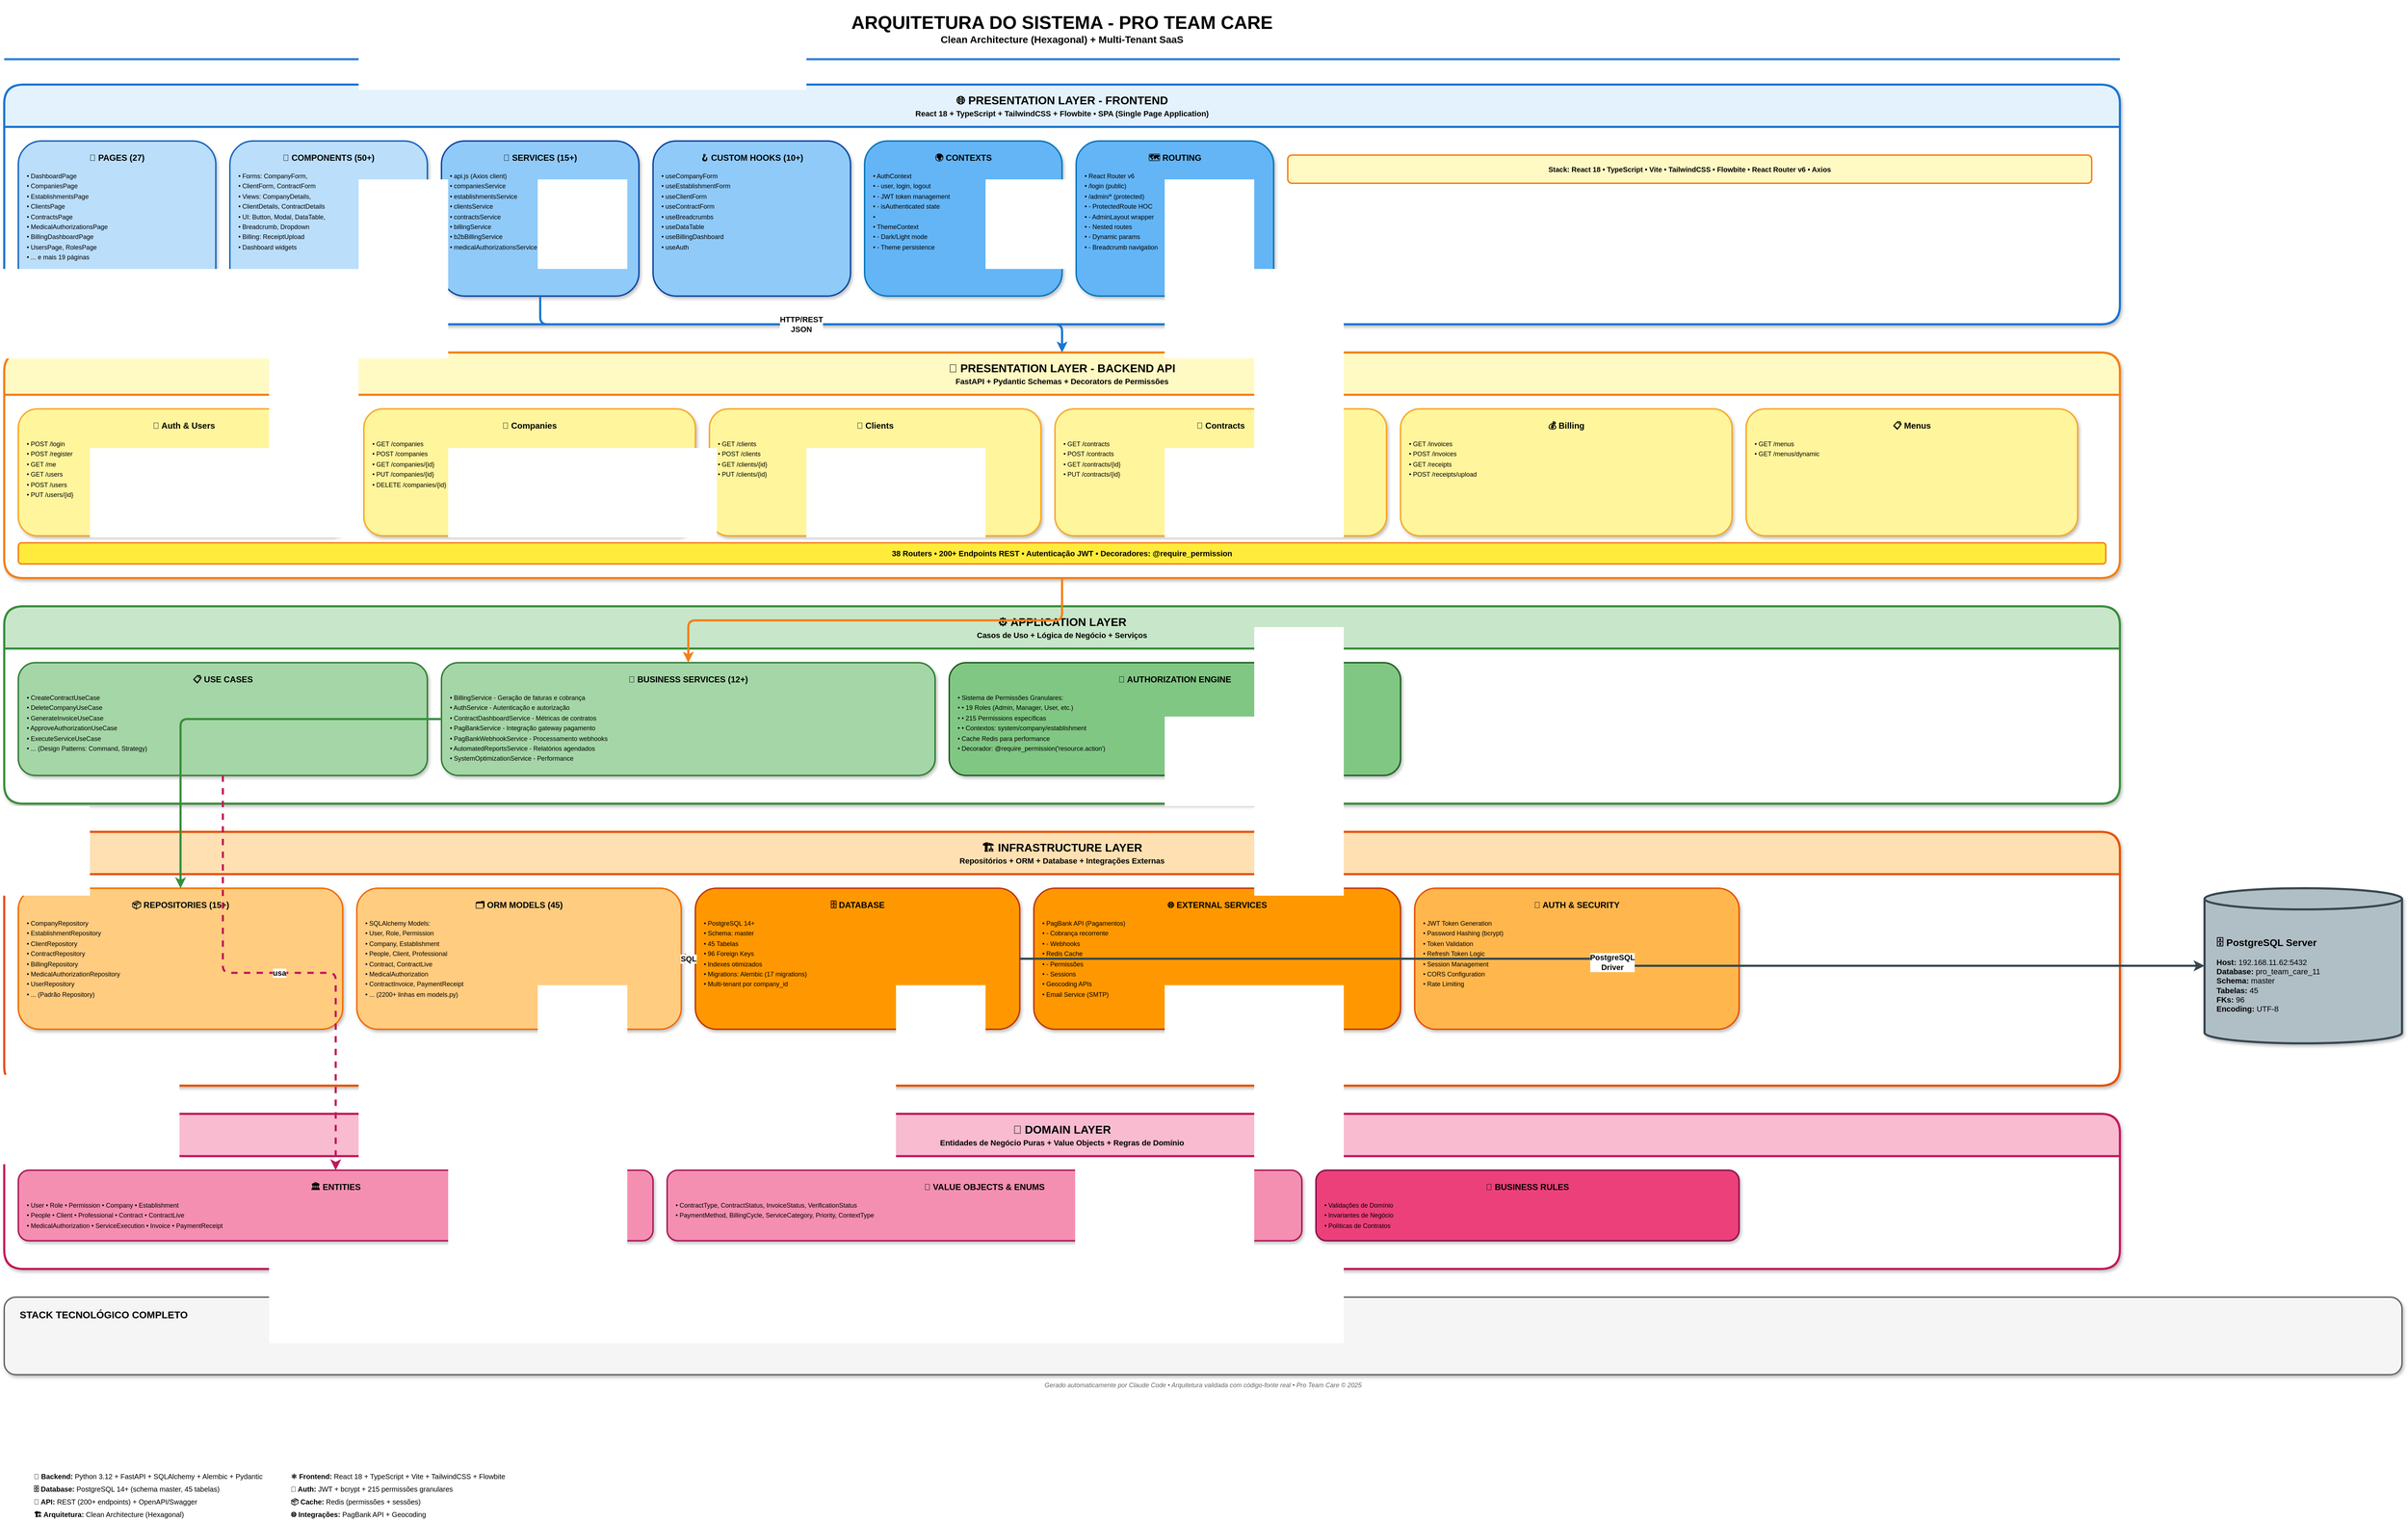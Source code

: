 <?xml version='1.0' encoding='utf-8'?>
<mxfile version="22.1.0" type="device">
  <diagram name="Arquitetura Clean Architecture" id="architecture-v2">
    <mxGraphModel dx="2000" dy="1400" grid="1" gridSize="10" guides="1" tooltips="1" connect="1" arrows="1" fold="1" page="1" pageScale="1" pageWidth="3200" pageHeight="2400" math="0" shadow="0" background="#FFFFFF">
      <root>
        <mxCell id="0" />
        <mxCell id="1" parent="0" />
        <mxCell id="main_title" value="&lt;b style='font-size:26px'&gt;ARQUITETURA DO SISTEMA - PRO TEAM CARE&lt;/b&gt;&lt;br/&gt;&lt;span style='font-size:14px'&gt;Clean Architecture (Hexagonal) + Multi-Tenant SaaS&lt;/span&gt;" style="text;html=1;strokeColor=none;fillColor=none;align=center;verticalAlign=middle;whiteSpace=wrap;rounded=0;fontStyle=1;" vertex="1" parent="1">
          <mxGeometry x="100" y="20" width="3000" height="80" as="geometry" />
        </mxCell>
        <mxCell id="separator" value="" style="line;strokeWidth=3;fillColor=none;strokeColor=#2D7FDE;" vertex="1" parent="1">
          <mxGeometry x="100" y="100" width="3000" height="8" as="geometry" />
        </mxCell>
        <mxCell id="layer_frontend" value="&lt;b style='font-size:16px'&gt;🌐 PRESENTATION LAYER - FRONTEND&lt;/b&gt;&lt;br/&gt;&lt;span style='font-size:11px'&gt;React 18 + TypeScript + TailwindCSS + Flowbite • SPA (Single Page Application)&lt;/span&gt;" style="swimlane;whiteSpace=wrap;html=1;fillColor=#E3F2FD;strokeColor=#1976D2;strokeWidth=3;rounded=1;shadow=1;fontStyle=1;fontSize=14;swimlaneFillColor=#FFFFFF;startSize=60;" vertex="1" parent="1">
          <mxGeometry x="100" y="140" width="3000" height="340" as="geometry" />
        </mxCell>
        <mxCell id="frontend_pages" value="&lt;b&gt;📄 PAGES (27)&lt;/b&gt;" style="rounded=1;whiteSpace=wrap;html=1;fillColor=#BBDEFB;strokeColor=#1565C0;strokeWidth=2;shadow=1;fontStyle=1;fontSize=12;align=center;verticalAlign=top;spacingTop=10;" vertex="1" parent="layer_frontend">
          <mxGeometry x="20" y="80" width="280" height="220" as="geometry" />
        </mxCell>
        <mxCell id="frontend_pages_items" value="&lt;span style='font-size:9px'&gt;• DashboardPage&lt;br/&gt;• CompaniesPage&lt;br/&gt;• EstablishmentsPage&lt;br/&gt;• ClientsPage&lt;br/&gt;• ContractsPage&lt;br/&gt;• MedicalAuthorizationsPage&lt;br/&gt;• BillingDashboardPage&lt;br/&gt;• UsersPage, RolesPage&lt;br/&gt;• ... e mais 19 páginas&lt;/span&gt;" style="text;html=1;strokeColor=none;fillColor=none;align=left;verticalAlign=top;whiteSpace=wrap;rounded=0;spacingLeft=10;spacingRight=5;spacingTop=5;" vertex="1" parent="frontend_pages">
          <mxGeometry x="0" y="30" width="280" height="185" as="geometry" />
        </mxCell>
        <mxCell id="frontend_components" value="&lt;b&gt;🧩 COMPONENTS (50+)&lt;/b&gt;" style="rounded=1;whiteSpace=wrap;html=1;fillColor=#BBDEFB;strokeColor=#1565C0;strokeWidth=2;shadow=1;fontStyle=1;fontSize=12;align=center;verticalAlign=top;spacingTop=10;" vertex="1" parent="layer_frontend">
          <mxGeometry x="320" y="80" width="280" height="220" as="geometry" />
        </mxCell>
        <mxCell id="frontend_components_items" value="&lt;span style='font-size:9px'&gt;• Forms: CompanyForm,&lt;br/&gt;•   ClientForm, ContractForm&lt;br/&gt;• Views: CompanyDetails,&lt;br/&gt;•   ClientDetails, ContractDetails&lt;br/&gt;• UI: Button, Modal, DataTable,&lt;br/&gt;•   Breadcrumb, Dropdown&lt;br/&gt;• Billing: ReceiptUpload&lt;br/&gt;• Dashboard widgets&lt;/span&gt;" style="text;html=1;strokeColor=none;fillColor=none;align=left;verticalAlign=top;whiteSpace=wrap;rounded=0;spacingLeft=10;spacingRight=5;spacingTop=5;" vertex="1" parent="frontend_components">
          <mxGeometry x="0" y="30" width="280" height="185" as="geometry" />
        </mxCell>
        <mxCell id="frontend_services" value="&lt;b&gt;🔌 SERVICES (15+)&lt;/b&gt;" style="rounded=1;whiteSpace=wrap;html=1;fillColor=#90CAF9;strokeColor=#0D47A1;strokeWidth=2;shadow=1;fontStyle=1;fontSize=12;align=center;verticalAlign=top;spacingTop=10;" vertex="1" parent="layer_frontend">
          <mxGeometry x="620" y="80" width="280" height="220" as="geometry" />
        </mxCell>
        <mxCell id="frontend_services_items" value="&lt;span style='font-size:9px'&gt;• api.js (Axios client)&lt;br/&gt;• companiesService&lt;br/&gt;• establishmentsService&lt;br/&gt;• clientsService&lt;br/&gt;• contractsService&lt;br/&gt;• billingService&lt;br/&gt;• b2bBillingService&lt;br/&gt;• medicalAuthorizationsService&lt;/span&gt;" style="text;html=1;strokeColor=none;fillColor=none;align=left;verticalAlign=top;whiteSpace=wrap;rounded=0;spacingLeft=10;spacingRight=5;spacingTop=5;" vertex="1" parent="frontend_services">
          <mxGeometry x="0" y="30" width="280" height="185" as="geometry" />
        </mxCell>
        <mxCell id="frontend_hooks" value="&lt;b&gt;🪝 CUSTOM HOOKS (10+)&lt;/b&gt;" style="rounded=1;whiteSpace=wrap;html=1;fillColor=#90CAF9;strokeColor=#0D47A1;strokeWidth=2;shadow=1;fontStyle=1;fontSize=12;align=center;verticalAlign=top;spacingTop=10;" vertex="1" parent="layer_frontend">
          <mxGeometry x="920" y="80" width="280" height="220" as="geometry" />
        </mxCell>
        <mxCell id="frontend_hooks_items" value="&lt;span style='font-size:9px'&gt;• useCompanyForm&lt;br/&gt;• useEstablishmentForm&lt;br/&gt;• useClientForm&lt;br/&gt;• useContractForm&lt;br/&gt;• useBreadcrumbs&lt;br/&gt;• useDataTable&lt;br/&gt;• useBillingDashboard&lt;br/&gt;• useAuth&lt;/span&gt;" style="text;html=1;strokeColor=none;fillColor=none;align=left;verticalAlign=top;whiteSpace=wrap;rounded=0;spacingLeft=10;spacingRight=5;spacingTop=5;" vertex="1" parent="frontend_hooks">
          <mxGeometry x="0" y="30" width="280" height="185" as="geometry" />
        </mxCell>
        <mxCell id="frontend_contexts" value="&lt;b&gt;🌍 CONTEXTS&lt;/b&gt;" style="rounded=1;whiteSpace=wrap;html=1;fillColor=#64B5F6;strokeColor=#0277BD;strokeWidth=2;shadow=1;fontStyle=1;fontSize=12;align=center;verticalAlign=top;spacingTop=10;" vertex="1" parent="layer_frontend">
          <mxGeometry x="1220" y="80" width="280" height="220" as="geometry" />
        </mxCell>
        <mxCell id="frontend_contexts_items" value="&lt;span style='font-size:9px'&gt;• AuthContext&lt;br/&gt;•   - user, login, logout&lt;br/&gt;•   - JWT token management&lt;br/&gt;•   - isAuthenticated state&lt;br/&gt;• &lt;br/&gt;• ThemeContext&lt;br/&gt;•   - Dark/Light mode&lt;br/&gt;•   - Theme persistence&lt;/span&gt;" style="text;html=1;strokeColor=none;fillColor=none;align=left;verticalAlign=top;whiteSpace=wrap;rounded=0;spacingLeft=10;spacingRight=5;spacingTop=5;" vertex="1" parent="frontend_contexts">
          <mxGeometry x="0" y="30" width="280" height="185" as="geometry" />
        </mxCell>
        <mxCell id="frontend_routing" value="&lt;b&gt;🗺️ ROUTING&lt;/b&gt;" style="rounded=1;whiteSpace=wrap;html=1;fillColor=#64B5F6;strokeColor=#0277BD;strokeWidth=2;shadow=1;fontStyle=1;fontSize=12;align=center;verticalAlign=top;spacingTop=10;" vertex="1" parent="layer_frontend">
          <mxGeometry x="1520" y="80" width="280" height="220" as="geometry" />
        </mxCell>
        <mxCell id="frontend_routing_items" value="&lt;span style='font-size:9px'&gt;• React Router v6&lt;br/&gt;• /login (public)&lt;br/&gt;• /admin/* (protected)&lt;br/&gt;•   - ProtectedRoute HOC&lt;br/&gt;•   - AdminLayout wrapper&lt;br/&gt;•   - Nested routes&lt;br/&gt;•   - Dynamic params&lt;br/&gt;•   - Breadcrumb navigation&lt;/span&gt;" style="text;html=1;strokeColor=none;fillColor=none;align=left;verticalAlign=top;whiteSpace=wrap;rounded=0;spacingLeft=10;spacingRight=5;spacingTop=5;" vertex="1" parent="frontend_routing">
          <mxGeometry x="0" y="30" width="280" height="185" as="geometry" />
        </mxCell>
        <mxCell id="tech_frontend" value="&lt;b&gt;Stack:&lt;/b&gt; React 18 • TypeScript • Vite • TailwindCSS • Flowbite • React Router v6 • Axios" style="rounded=1;whiteSpace=wrap;html=1;fillColor=#FFF9C4;strokeColor=#F57F17;strokeWidth=2;fontStyle=1;fontSize=10;" vertex="1" parent="layer_frontend">
          <mxGeometry x="1820" y="100" width="1140" height="40" as="geometry" />
        </mxCell>
        <mxCell id="layer_api" value="&lt;b style='font-size:16px'&gt;🚀 PRESENTATION LAYER - BACKEND API&lt;/b&gt;&lt;br/&gt;&lt;span style='font-size:11px'&gt;FastAPI + Pydantic Schemas + Decorators de Permissões&lt;/span&gt;" style="swimlane;whiteSpace=wrap;html=1;fillColor=#FFF9C4;strokeColor=#F57F17;strokeWidth=3;rounded=1;shadow=1;fontStyle=1;fontSize=14;swimlaneFillColor=#FFFFFF;startSize=60;" vertex="1" parent="1">
          <mxGeometry x="100" y="520" width="3000" height="320" as="geometry" />
        </mxCell>
        <mxCell id="api_auth" value="&lt;b&gt;🔐 Auth &amp; Users&lt;/b&gt;" style="rounded=1;whiteSpace=wrap;html=1;fillColor=#FFF59D;strokeColor=#F9A825;strokeWidth=2;shadow=1;fontStyle=1;fontSize=12;align=center;verticalAlign=top;spacingTop=10;" vertex="1" parent="layer_api">
          <mxGeometry x="20" y="80" width="470" height="180" as="geometry" />
        </mxCell>
        <mxCell id="api_auth_items" value="&lt;span style='font-size:9px'&gt;• POST /login&lt;br/&gt;• POST /register&lt;br/&gt;• GET /me&lt;br/&gt;• GET /users&lt;br/&gt;• POST /users&lt;br/&gt;• PUT /users/{id}&lt;/span&gt;" style="text;html=1;strokeColor=none;fillColor=none;align=left;verticalAlign=top;whiteSpace=wrap;rounded=0;spacingLeft=10;spacingRight=5;spacingTop=5;" vertex="1" parent="api_auth">
          <mxGeometry x="0" y="30" width="470" height="145" as="geometry" />
        </mxCell>
        <mxCell id="api_companies" value="&lt;b&gt;🏢 Companies&lt;/b&gt;" style="rounded=1;whiteSpace=wrap;html=1;fillColor=#FFF59D;strokeColor=#F9A825;strokeWidth=2;shadow=1;fontStyle=1;fontSize=12;align=center;verticalAlign=top;spacingTop=10;" vertex="1" parent="layer_api">
          <mxGeometry x="510" y="80" width="470" height="180" as="geometry" />
        </mxCell>
        <mxCell id="api_companies_items" value="&lt;span style='font-size:9px'&gt;• GET /companies&lt;br/&gt;• POST /companies&lt;br/&gt;• GET /companies/{id}&lt;br/&gt;• PUT /companies/{id}&lt;br/&gt;• DELETE /companies/{id}&lt;/span&gt;" style="text;html=1;strokeColor=none;fillColor=none;align=left;verticalAlign=top;whiteSpace=wrap;rounded=0;spacingLeft=10;spacingRight=5;spacingTop=5;" vertex="1" parent="api_companies">
          <mxGeometry x="0" y="30" width="470" height="145" as="geometry" />
        </mxCell>
        <mxCell id="api_clients" value="&lt;b&gt;👥 Clients&lt;/b&gt;" style="rounded=1;whiteSpace=wrap;html=1;fillColor=#FFF59D;strokeColor=#F9A825;strokeWidth=2;shadow=1;fontStyle=1;fontSize=12;align=center;verticalAlign=top;spacingTop=10;" vertex="1" parent="layer_api">
          <mxGeometry x="1000" y="80" width="470" height="180" as="geometry" />
        </mxCell>
        <mxCell id="api_clients_items" value="&lt;span style='font-size:9px'&gt;• GET /clients&lt;br/&gt;• POST /clients&lt;br/&gt;• GET /clients/{id}&lt;br/&gt;• PUT /clients/{id}&lt;/span&gt;" style="text;html=1;strokeColor=none;fillColor=none;align=left;verticalAlign=top;whiteSpace=wrap;rounded=0;spacingLeft=10;spacingRight=5;spacingTop=5;" vertex="1" parent="api_clients">
          <mxGeometry x="0" y="30" width="470" height="145" as="geometry" />
        </mxCell>
        <mxCell id="api_contracts" value="&lt;b&gt;📝 Contracts&lt;/b&gt;" style="rounded=1;whiteSpace=wrap;html=1;fillColor=#FFF59D;strokeColor=#F9A825;strokeWidth=2;shadow=1;fontStyle=1;fontSize=12;align=center;verticalAlign=top;spacingTop=10;" vertex="1" parent="layer_api">
          <mxGeometry x="1490" y="80" width="470" height="180" as="geometry" />
        </mxCell>
        <mxCell id="api_contracts_items" value="&lt;span style='font-size:9px'&gt;• GET /contracts&lt;br/&gt;• POST /contracts&lt;br/&gt;• GET /contracts/{id}&lt;br/&gt;• PUT /contracts/{id}&lt;/span&gt;" style="text;html=1;strokeColor=none;fillColor=none;align=left;verticalAlign=top;whiteSpace=wrap;rounded=0;spacingLeft=10;spacingRight=5;spacingTop=5;" vertex="1" parent="api_contracts">
          <mxGeometry x="0" y="30" width="470" height="145" as="geometry" />
        </mxCell>
        <mxCell id="api_billing" value="&lt;b&gt;💰 Billing&lt;/b&gt;" style="rounded=1;whiteSpace=wrap;html=1;fillColor=#FFF59D;strokeColor=#F9A825;strokeWidth=2;shadow=1;fontStyle=1;fontSize=12;align=center;verticalAlign=top;spacingTop=10;" vertex="1" parent="layer_api">
          <mxGeometry x="1980" y="80" width="470" height="180" as="geometry" />
        </mxCell>
        <mxCell id="api_billing_items" value="&lt;span style='font-size:9px'&gt;• GET /invoices&lt;br/&gt;• POST /invoices&lt;br/&gt;• GET /receipts&lt;br/&gt;• POST /receipts/upload&lt;/span&gt;" style="text;html=1;strokeColor=none;fillColor=none;align=left;verticalAlign=top;whiteSpace=wrap;rounded=0;spacingLeft=10;spacingRight=5;spacingTop=5;" vertex="1" parent="api_billing">
          <mxGeometry x="0" y="30" width="470" height="145" as="geometry" />
        </mxCell>
        <mxCell id="api_menus" value="&lt;b&gt;📋 Menus&lt;/b&gt;" style="rounded=1;whiteSpace=wrap;html=1;fillColor=#FFF59D;strokeColor=#F9A825;strokeWidth=2;shadow=1;fontStyle=1;fontSize=12;align=center;verticalAlign=top;spacingTop=10;" vertex="1" parent="layer_api">
          <mxGeometry x="2470" y="80" width="470" height="180" as="geometry" />
        </mxCell>
        <mxCell id="api_menus_items" value="&lt;span style='font-size:9px'&gt;• GET /menus&lt;br/&gt;• GET /menus/dynamic&lt;/span&gt;" style="text;html=1;strokeColor=none;fillColor=none;align=left;verticalAlign=top;whiteSpace=wrap;rounded=0;spacingLeft=10;spacingRight=5;spacingTop=5;" vertex="1" parent="api_menus">
          <mxGeometry x="0" y="30" width="470" height="145" as="geometry" />
        </mxCell>
        <mxCell id="routers_info" value="&lt;b&gt;38 Routers&lt;/b&gt; • &lt;b&gt;200+ Endpoints REST&lt;/b&gt; • Autenticação JWT • Decoradores: @require_permission" style="rounded=1;whiteSpace=wrap;html=1;fillColor=#FFEB3B;strokeColor=#F57F17;strokeWidth=2;fontStyle=1;fontSize=11;" vertex="1" parent="layer_api">
          <mxGeometry x="20" y="270" width="2960" height="30" as="geometry" />
        </mxCell>
        <mxCell id="layer_app" value="&lt;b style='font-size:16px'&gt;⚙️ APPLICATION LAYER&lt;/b&gt;&lt;br/&gt;&lt;span style='font-size:11px'&gt;Casos de Uso + Lógica de Negócio + Serviços&lt;/span&gt;" style="swimlane;whiteSpace=wrap;html=1;fillColor=#C8E6C9;strokeColor=#388E3C;strokeWidth=3;rounded=1;shadow=1;fontStyle=1;fontSize=14;swimlaneFillColor=#FFFFFF;startSize=60;" vertex="1" parent="1">
          <mxGeometry x="100" y="880" width="3000" height="280" as="geometry" />
        </mxCell>
        <mxCell id="app_usecases" value="&lt;b&gt;📋 USE CASES&lt;/b&gt;" style="rounded=1;whiteSpace=wrap;html=1;fillColor=#A5D6A7;strokeColor=#2E7D32;strokeWidth=2;shadow=1;fontStyle=1;fontSize=12;align=center;verticalAlign=top;spacingTop=10;" vertex="1" parent="layer_app">
          <mxGeometry x="20" y="80" width="580" height="160" as="geometry" />
        </mxCell>
        <mxCell id="app_usecases_items" value="&lt;span style='font-size:9px'&gt;• CreateContractUseCase&lt;br/&gt;• DeleteCompanyUseCase&lt;br/&gt;• GenerateInvoiceUseCase&lt;br/&gt;• ApproveAuthorizationUseCase&lt;br/&gt;• ExecuteServiceUseCase&lt;br/&gt;• ... (Design Patterns: Command, Strategy)&lt;/span&gt;" style="text;html=1;strokeColor=none;fillColor=none;align=left;verticalAlign=top;whiteSpace=wrap;rounded=0;spacingLeft=10;spacingRight=5;spacingTop=5;" vertex="1" parent="app_usecases">
          <mxGeometry x="0" y="30" width="580" height="125" as="geometry" />
        </mxCell>
        <mxCell id="app_services" value="&lt;b&gt;🔧 BUSINESS SERVICES (12+)&lt;/b&gt;" style="rounded=1;whiteSpace=wrap;html=1;fillColor=#A5D6A7;strokeColor=#2E7D32;strokeWidth=2;shadow=1;fontStyle=1;fontSize=12;align=center;verticalAlign=top;spacingTop=10;" vertex="1" parent="layer_app">
          <mxGeometry x="620" y="80" width="700" height="160" as="geometry" />
        </mxCell>
        <mxCell id="app_services_items" value="&lt;span style='font-size:9px'&gt;• BillingService - Geração de faturas e cobrança&lt;br/&gt;• AuthService - Autenticação e autorização&lt;br/&gt;• ContractDashboardService - Métricas de contratos&lt;br/&gt;• PagBankService - Integração gateway pagamento&lt;br/&gt;• PagBankWebhookService - Processamento webhooks&lt;br/&gt;• AutomatedReportsService - Relatórios agendados&lt;br/&gt;• SystemOptimizationService - Performance&lt;/span&gt;" style="text;html=1;strokeColor=none;fillColor=none;align=left;verticalAlign=top;whiteSpace=wrap;rounded=0;spacingLeft=10;spacingRight=5;spacingTop=5;" vertex="1" parent="app_services">
          <mxGeometry x="0" y="30" width="700" height="125" as="geometry" />
        </mxCell>
        <mxCell id="app_permissions" value="&lt;b&gt;🔐 AUTHORIZATION ENGINE&lt;/b&gt;" style="rounded=1;whiteSpace=wrap;html=1;fillColor=#81C784;strokeColor=#1B5E20;strokeWidth=2;shadow=1;fontStyle=1;fontSize=12;align=center;verticalAlign=top;spacingTop=10;" vertex="1" parent="layer_app">
          <mxGeometry x="1340" y="80" width="640" height="160" as="geometry" />
        </mxCell>
        <mxCell id="app_permissions_items" value="&lt;span style='font-size:9px'&gt;• Sistema de Permissões Granulares:&lt;br/&gt;•   • 19 Roles (Admin, Manager, User, etc.)&lt;br/&gt;•   • 215 Permissions específicas&lt;br/&gt;•   • Contextos: system/company/establishment&lt;br/&gt;• Cache Redis para performance&lt;br/&gt;• Decorador: @require_permission('resource.action')&lt;/span&gt;" style="text;html=1;strokeColor=none;fillColor=none;align=left;verticalAlign=top;whiteSpace=wrap;rounded=0;spacingLeft=10;spacingRight=5;spacingTop=5;" vertex="1" parent="app_permissions">
          <mxGeometry x="0" y="30" width="640" height="125" as="geometry" />
        </mxCell>
        <mxCell id="layer_infra" value="&lt;b style='font-size:16px'&gt;🏗️ INFRASTRUCTURE LAYER&lt;/b&gt;&lt;br/&gt;&lt;span style='font-size:11px'&gt;Repositórios + ORM + Database + Integrações Externas&lt;/span&gt;" style="swimlane;whiteSpace=wrap;html=1;fillColor=#FFE0B2;strokeColor=#E65100;strokeWidth=3;rounded=1;shadow=1;fontStyle=1;fontSize=14;swimlaneFillColor=#FFFFFF;startSize=60;" vertex="1" parent="1">
          <mxGeometry x="100" y="1200" width="3000" height="360" as="geometry" />
        </mxCell>
        <mxCell id="infra_repos" value="&lt;b&gt;📦 REPOSITORIES (15+)&lt;/b&gt;" style="rounded=1;whiteSpace=wrap;html=1;fillColor=#FFCC80;strokeColor=#EF6C00;strokeWidth=2;shadow=1;fontStyle=1;fontSize=12;align=center;verticalAlign=top;spacingTop=10;" vertex="1" parent="layer_infra">
          <mxGeometry x="20" y="80" width="460" height="200" as="geometry" />
        </mxCell>
        <mxCell id="infra_repos_items" value="&lt;span style='font-size:9px'&gt;• CompanyRepository&lt;br/&gt;• EstablishmentRepository&lt;br/&gt;• ClientRepository&lt;br/&gt;• ContractRepository&lt;br/&gt;• BillingRepository&lt;br/&gt;• MedicalAuthorizationRepository&lt;br/&gt;• UserRepository&lt;br/&gt;• ... (Padrão Repository)&lt;/span&gt;" style="text;html=1;strokeColor=none;fillColor=none;align=left;verticalAlign=top;whiteSpace=wrap;rounded=0;spacingLeft=10;spacingRight=5;spacingTop=5;" vertex="1" parent="infra_repos">
          <mxGeometry x="0" y="30" width="460" height="165" as="geometry" />
        </mxCell>
        <mxCell id="infra_orm" value="&lt;b&gt;🗂️ ORM MODELS (45)&lt;/b&gt;" style="rounded=1;whiteSpace=wrap;html=1;fillColor=#FFCC80;strokeColor=#EF6C00;strokeWidth=2;shadow=1;fontStyle=1;fontSize=12;align=center;verticalAlign=top;spacingTop=10;" vertex="1" parent="layer_infra">
          <mxGeometry x="500" y="80" width="460" height="200" as="geometry" />
        </mxCell>
        <mxCell id="infra_orm_items" value="&lt;span style='font-size:9px'&gt;• SQLAlchemy Models:&lt;br/&gt;• User, Role, Permission&lt;br/&gt;• Company, Establishment&lt;br/&gt;• People, Client, Professional&lt;br/&gt;• Contract, ContractLive&lt;br/&gt;• MedicalAuthorization&lt;br/&gt;• ContractInvoice, PaymentReceipt&lt;br/&gt;• ... (2200+ linhas em models.py)&lt;/span&gt;" style="text;html=1;strokeColor=none;fillColor=none;align=left;verticalAlign=top;whiteSpace=wrap;rounded=0;spacingLeft=10;spacingRight=5;spacingTop=5;" vertex="1" parent="infra_orm">
          <mxGeometry x="0" y="30" width="460" height="165" as="geometry" />
        </mxCell>
        <mxCell id="infra_db" value="&lt;b&gt;🗄️ DATABASE&lt;/b&gt;" style="rounded=1;whiteSpace=wrap;html=1;fillColor=#FF9800;strokeColor=#BF360C;strokeWidth=2;shadow=1;fontStyle=1;fontSize=12;align=center;verticalAlign=top;spacingTop=10;" vertex="1" parent="layer_infra">
          <mxGeometry x="980" y="80" width="460" height="200" as="geometry" />
        </mxCell>
        <mxCell id="infra_db_items" value="&lt;span style='font-size:9px'&gt;• PostgreSQL 14+&lt;br/&gt;• Schema: master&lt;br/&gt;• 45 Tabelas&lt;br/&gt;• 96 Foreign Keys&lt;br/&gt;• Indexes otimizados&lt;br/&gt;• Migrations: Alembic (17 migrations)&lt;br/&gt;• Multi-tenant por company_id&lt;/span&gt;" style="text;html=1;strokeColor=none;fillColor=none;align=left;verticalAlign=top;whiteSpace=wrap;rounded=0;spacingLeft=10;spacingRight=5;spacingTop=5;" vertex="1" parent="infra_db">
          <mxGeometry x="0" y="30" width="460" height="165" as="geometry" />
        </mxCell>
        <mxCell id="infra_external" value="&lt;b&gt;🌐 EXTERNAL SERVICES&lt;/b&gt;" style="rounded=1;whiteSpace=wrap;html=1;fillColor=#FF9800;strokeColor=#BF360C;strokeWidth=2;shadow=1;fontStyle=1;fontSize=12;align=center;verticalAlign=top;spacingTop=10;" vertex="1" parent="layer_infra">
          <mxGeometry x="1460" y="80" width="520" height="200" as="geometry" />
        </mxCell>
        <mxCell id="infra_external_items" value="&lt;span style='font-size:9px'&gt;• PagBank API (Pagamentos)&lt;br/&gt;•   - Cobrança recorrente&lt;br/&gt;•   - Webhooks&lt;br/&gt;• Redis Cache&lt;br/&gt;•   - Permissões&lt;br/&gt;•   - Sessions&lt;br/&gt;• Geocoding APIs&lt;br/&gt;• Email Service (SMTP)&lt;/span&gt;" style="text;html=1;strokeColor=none;fillColor=none;align=left;verticalAlign=top;whiteSpace=wrap;rounded=0;spacingLeft=10;spacingRight=5;spacingTop=5;" vertex="1" parent="infra_external">
          <mxGeometry x="0" y="30" width="520" height="165" as="geometry" />
        </mxCell>
        <mxCell id="infra_auth" value="&lt;b&gt;🔑 AUTH &amp; SECURITY&lt;/b&gt;" style="rounded=1;whiteSpace=wrap;html=1;fillColor=#FFB74D;strokeColor=#E65100;strokeWidth=2;shadow=1;fontStyle=1;fontSize=12;align=center;verticalAlign=top;spacingTop=10;" vertex="1" parent="layer_infra">
          <mxGeometry x="2000" y="80" width="460" height="200" as="geometry" />
        </mxCell>
        <mxCell id="infra_auth_items" value="&lt;span style='font-size:9px'&gt;• JWT Token Generation&lt;br/&gt;• Password Hashing (bcrypt)&lt;br/&gt;• Token Validation&lt;br/&gt;• Refresh Token Logic&lt;br/&gt;• Session Management&lt;br/&gt;• CORS Configuration&lt;br/&gt;• Rate Limiting&lt;/span&gt;" style="text;html=1;strokeColor=none;fillColor=none;align=left;verticalAlign=top;whiteSpace=wrap;rounded=0;spacingLeft=10;spacingRight=5;spacingTop=5;" vertex="1" parent="infra_auth">
          <mxGeometry x="0" y="30" width="460" height="165" as="geometry" />
        </mxCell>
        <mxCell id="layer_domain" value="&lt;b style='font-size:16px'&gt;💎 DOMAIN LAYER&lt;/b&gt;&lt;br/&gt;&lt;span style='font-size:11px'&gt;Entidades de Negócio Puras + Value Objects + Regras de Domínio&lt;/span&gt;" style="swimlane;whiteSpace=wrap;html=1;fillColor=#F8BBD0;strokeColor=#C2185B;strokeWidth=3;rounded=1;shadow=1;fontStyle=1;fontSize=14;swimlaneFillColor=#FFFFFF;startSize=60;" vertex="1" parent="1">
          <mxGeometry x="100" y="1600" width="3000" height="220" as="geometry" />
        </mxCell>
        <mxCell id="domain_entities" value="&lt;b&gt;🏛️ ENTITIES&lt;/b&gt;" style="rounded=1;whiteSpace=wrap;html=1;fillColor=#F48FB1;strokeColor=#AD1457;strokeWidth=2;shadow=1;fontStyle=1;fontSize=12;align=center;verticalAlign=top;spacingTop=10;" vertex="1" parent="layer_domain">
          <mxGeometry x="20" y="80" width="900" height="100" as="geometry" />
        </mxCell>
        <mxCell id="domain_entities_items" value="&lt;span style='font-size:9px'&gt;• User • Role • Permission • Company • Establishment&lt;br/&gt;• People • Client • Professional • Contract • ContractLive&lt;br/&gt;• MedicalAuthorization • ServiceExecution • Invoice • PaymentReceipt&lt;/span&gt;" style="text;html=1;strokeColor=none;fillColor=none;align=left;verticalAlign=top;whiteSpace=wrap;rounded=0;spacingLeft=10;spacingRight=5;spacingTop=5;" vertex="1" parent="domain_entities">
          <mxGeometry x="0" y="30" width="900" height="65" as="geometry" />
        </mxCell>
        <mxCell id="domain_values" value="&lt;b&gt;📐 VALUE OBJECTS &amp; ENUMS&lt;/b&gt;" style="rounded=1;whiteSpace=wrap;html=1;fillColor=#F48FB1;strokeColor=#AD1457;strokeWidth=2;shadow=1;fontStyle=1;fontSize=12;align=center;verticalAlign=top;spacingTop=10;" vertex="1" parent="layer_domain">
          <mxGeometry x="940" y="80" width="900" height="100" as="geometry" />
        </mxCell>
        <mxCell id="domain_values_items" value="&lt;span style='font-size:9px'&gt;• ContractType, ContractStatus, InvoiceStatus, VerificationStatus&lt;br/&gt;• PaymentMethod, BillingCycle, ServiceCategory, Priority, ContextType&lt;/span&gt;" style="text;html=1;strokeColor=none;fillColor=none;align=left;verticalAlign=top;whiteSpace=wrap;rounded=0;spacingLeft=10;spacingRight=5;spacingTop=5;" vertex="1" parent="domain_values">
          <mxGeometry x="0" y="30" width="900" height="65" as="geometry" />
        </mxCell>
        <mxCell id="domain_rules" value="&lt;b&gt;📜 BUSINESS RULES&lt;/b&gt;" style="rounded=1;whiteSpace=wrap;html=1;fillColor=#EC407A;strokeColor=#880E4F;strokeWidth=2;shadow=1;fontStyle=1;fontSize=12;align=center;verticalAlign=top;spacingTop=10;" vertex="1" parent="layer_domain">
          <mxGeometry x="1860" y="80" width="600" height="100" as="geometry" />
        </mxCell>
        <mxCell id="domain_rules_items" value="&lt;span style='font-size:9px'&gt;• Validações de Domínio&lt;br/&gt;• Invariantes de Negócio&lt;br/&gt;• Políticas de Contratos&lt;/span&gt;" style="text;html=1;strokeColor=none;fillColor=none;align=left;verticalAlign=top;whiteSpace=wrap;rounded=0;spacingLeft=10;spacingRight=5;spacingTop=5;" vertex="1" parent="domain_rules">
          <mxGeometry x="0" y="30" width="600" height="65" as="geometry" />
        </mxCell>
        <mxCell id="arrow_frontend_api" value="HTTP/REST&#10;JSON" style="edgeStyle=orthogonalEdgeStyle;rounded=1;orthogonalLoop=1;jettySize=auto;html=1;strokeWidth=3;fontSize=11;fontStyle=1;strokeColor=#1976D2;" edge="1" parent="1" source="frontend_services" target="layer_api">
          <mxGeometry relative="1" as="geometry" />
        </mxCell>
        <mxCell id="arrow_api_app" value="" style="edgeStyle=orthogonalEdgeStyle;rounded=1;orthogonalLoop=1;jettySize=auto;html=1;strokeWidth=3;fontSize=11;fontStyle=1;strokeColor=#F57F17;" edge="1" parent="1" source="layer_api" target="app_services">
          <mxGeometry relative="1" as="geometry" />
        </mxCell>
        <mxCell id="arrow_app_infra" value="" style="edgeStyle=orthogonalEdgeStyle;rounded=1;orthogonalLoop=1;jettySize=auto;html=1;strokeWidth=3;fontSize=11;fontStyle=1;strokeColor=#388E3C;" edge="1" parent="1" source="app_services" target="infra_repos">
          <mxGeometry relative="1" as="geometry" />
        </mxCell>
        <mxCell id="arrow_infra_db" value="SQL" style="edgeStyle=orthogonalEdgeStyle;rounded=1;orthogonalLoop=1;jettySize=auto;html=1;strokeWidth=3;fontSize=11;fontStyle=1;strokeColor=#E65100;" edge="1" parent="1" source="infra_orm" target="infra_db">
          <mxGeometry relative="1" as="geometry" />
        </mxCell>
        <mxCell id="arrow_app_domain" value="usa" style="edgeStyle=orthogonalEdgeStyle;rounded=1;orthogonalLoop=1;jettySize=auto;html=1;strokeWidth=3;fontSize=11;fontStyle=1;strokeColor=#C2185B;dashed=1;" edge="1" parent="1" source="app_usecases" target="domain_entities">
          <mxGeometry relative="1" as="geometry" />
        </mxCell>
        <mxCell id="db_server" value="&lt;b style='font-size:14px'&gt;🗄️ PostgreSQL Server&lt;/b&gt;&lt;br/&gt;&lt;br/&gt;&lt;b&gt;Host:&lt;/b&gt; 192.168.11.62:5432&lt;br/&gt;&lt;b&gt;Database:&lt;/b&gt; pro_team_care_11&lt;br/&gt;&lt;b&gt;Schema:&lt;/b&gt; master&lt;br/&gt;&lt;b&gt;Tabelas:&lt;/b&gt; 45&lt;br/&gt;&lt;b&gt;FKs:&lt;/b&gt; 96&lt;br/&gt;&lt;b&gt;Encoding:&lt;/b&gt; UTF-8" style="shape=cylinder3;whiteSpace=wrap;html=1;boundedLbl=1;backgroundOutline=1;size=15;fillColor=#B0BEC5;strokeColor=#37474F;strokeWidth=3;shadow=1;fontStyle=0;fontSize=11;align=left;spacingLeft=15;" vertex="1" parent="1">
          <mxGeometry x="3220" y="1280" width="280" height="220" as="geometry" />
        </mxCell>
        <mxCell id="arrow_db_server" value="PostgreSQL&#10;Driver" style="edgeStyle=orthogonalEdgeStyle;rounded=1;orthogonalLoop=1;jettySize=auto;html=1;strokeWidth=3;fontSize=11;fontStyle=1;strokeColor=#37474F;" edge="1" parent="1" source="infra_db" target="db_server">
          <mxGeometry relative="1" as="geometry" />
        </mxCell>
        <mxCell id="footer_box" value="" style="rounded=1;whiteSpace=wrap;html=1;fillColor=#F5F5F5;strokeColor=#666666;strokeWidth=2;shadow=1;" vertex="1" parent="1">
          <mxGeometry x="100" y="1860" width="3400" height="110" as="geometry" />
        </mxCell>
        <mxCell id="footer_title" value="&lt;b style='font-size:14px'&gt;STACK TECNOLÓGICO COMPLETO&lt;/b&gt;" style="text;html=1;strokeColor=none;fillColor=none;align=left;verticalAlign=top;whiteSpace=wrap;rounded=0;fontStyle=1;spacingLeft=20;" vertex="1" parent="1">
          <mxGeometry x="100" y="1870" width="400" height="30" as="geometry" />
        </mxCell>
        <mxCell id="footer_content" value="&lt;table style='font-size:10px; width:100%; border-collapse: collapse;'&gt;&#10;&lt;tr&gt;&#10;  &lt;td style='padding:3px 20px;'&gt;&lt;b&gt;🐍 Backend:&lt;/b&gt; Python 3.12 + FastAPI + SQLAlchemy + Alembic + Pydantic&lt;/td&gt;&#10;  &lt;td style='padding:3px 20px;'&gt;&lt;b&gt;⚛️ Frontend:&lt;/b&gt; React 18 + TypeScript + Vite + TailwindCSS + Flowbite&lt;/td&gt;&#10;&lt;/tr&gt;&#10;&lt;tr&gt;&#10;  &lt;td style='padding:3px 20px;'&gt;&lt;b&gt;🗄️ Database:&lt;/b&gt; PostgreSQL 14+ (schema master, 45 tabelas)&lt;/td&gt;&#10;  &lt;td style='padding:3px 20px;'&gt;&lt;b&gt;🔐 Auth:&lt;/b&gt; JWT + bcrypt + 215 permissões granulares&lt;/td&gt;&#10;&lt;/tr&gt;&#10;&lt;tr&gt;&#10;  &lt;td style='padding:3px 20px;'&gt;&lt;b&gt;🚀 API:&lt;/b&gt; REST (200+ endpoints) + OpenAPI/Swagger&lt;/td&gt;&#10;  &lt;td style='padding:3px 20px;'&gt;&lt;b&gt;📦 Cache:&lt;/b&gt; Redis (permissões + sessões)&lt;/td&gt;&#10;&lt;/tr&gt;&#10;&lt;tr&gt;&#10;  &lt;td style='padding:3px 20px;'&gt;&lt;b&gt;🏗️ Arquitetura:&lt;/b&gt; Clean Architecture (Hexagonal)&lt;/td&gt;&#10;  &lt;td style='padding:3px 20px;'&gt;&lt;b&gt;🌐 Integrações:&lt;/b&gt; PagBank API + Geocoding&lt;/td&gt;&#10;&lt;/tr&gt;&#10;&lt;/table&gt;" style="text;html=1;strokeColor=none;fillColor=none;align=left;verticalAlign=top;whiteSpace=wrap;rounded=0;fontSize=10;" vertex="1" parent="1">
          <mxGeometry x="120" y="1895" width="3360" height="70" as="geometry" />
        </mxCell>
        <mxCell id="signature" value="&lt;i&gt;Gerado automaticamente por Claude Code • Arquitetura validada com código-fonte real • Pro Team Care © 2025&lt;/i&gt;" style="text;html=1;strokeColor=none;fillColor=none;align=center;verticalAlign=middle;whiteSpace=wrap;rounded=0;fontSize=9;fontColor=#666666;" vertex="1" parent="1">
          <mxGeometry x="100" y="1975" width="3400" height="20" as="geometry" />
        </mxCell>
      </root>
    </mxGraphModel>
  </diagram>
</mxfile>